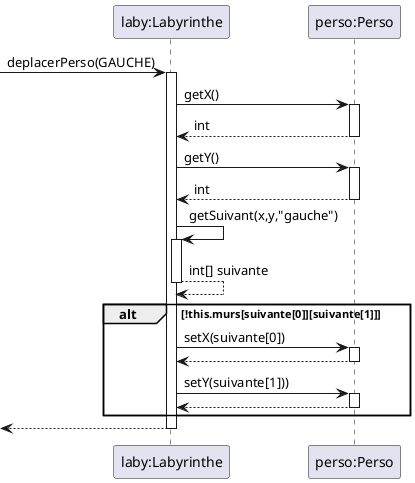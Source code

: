 @startuml
'https://plantuml.com/sequence-diagram

participant "laby:Labyrinthe" as l
participant "perso:Perso" as p


-> l:deplacerPerso(GAUCHE)
activate l
l -> p:getX()
activate p
l <-- p: int
deactivate p
l -> p:getY()
activate p
l <-- p: int
deactivate p
l -> l:getSuivant(x,y,"gauche")
activate l
l --> l:int[] suivante
deactivate l
alt !this.murs[suivante[0]][suivante[1]]
    l -> p:setX(suivante[0])
    activate p
    l <-- p
    deactivate p
    l -> p:setY(suivante[1]))
    activate p
    l <-- p
    deactivate p
end
<-- l
deactivate l

@enduml